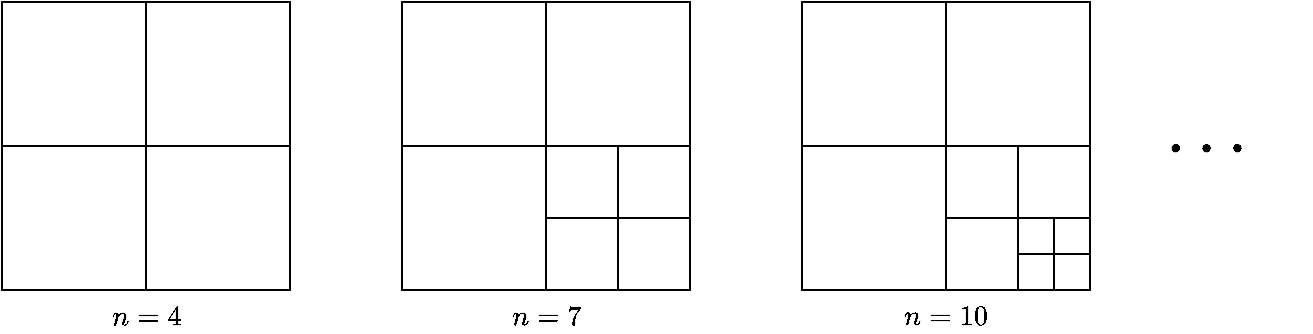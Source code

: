 <mxfile version="28.2.5">
  <diagram name="Page-1" id="5SKAm97IUk-dDTujLmm5">
    <mxGraphModel dx="1042" dy="674" grid="1" gridSize="10" guides="1" tooltips="1" connect="1" arrows="1" fold="1" page="1" pageScale="1" pageWidth="850" pageHeight="1100" math="1" shadow="0">
      <root>
        <mxCell id="0" />
        <mxCell id="1" parent="0" />
        <mxCell id="xh8xWR9HqtXgIoL8D_X5-12" value="\(n=4\)" style="whiteSpace=wrap;html=1;aspect=fixed;verticalAlign=top;labelPosition=center;verticalLabelPosition=bottom;align=center;fillColor=none;" parent="1" vertex="1">
          <mxGeometry x="130" y="252" width="144" height="144" as="geometry" />
        </mxCell>
        <mxCell id="32SLlUpQdxrGUWhNNxCO-5" value="" style="whiteSpace=wrap;html=1;aspect=fixed;verticalAlign=top;labelPosition=center;verticalLabelPosition=bottom;align=center;fillColor=none;" parent="1" vertex="1">
          <mxGeometry x="130" y="252" width="72" height="72" as="geometry" />
        </mxCell>
        <mxCell id="xh8xWR9HqtXgIoL8D_X5-5" value="" style="whiteSpace=wrap;html=1;aspect=fixed;verticalAlign=top;labelPosition=center;verticalLabelPosition=bottom;align=center;fillColor=none;" parent="1" vertex="1">
          <mxGeometry x="202" y="252" width="72" height="72" as="geometry" />
        </mxCell>
        <mxCell id="xh8xWR9HqtXgIoL8D_X5-6" value="" style="whiteSpace=wrap;html=1;aspect=fixed;verticalAlign=top;labelPosition=center;verticalLabelPosition=bottom;align=center;fillColor=none;" parent="1" vertex="1">
          <mxGeometry x="130" y="324" width="72" height="72" as="geometry" />
        </mxCell>
        <mxCell id="xh8xWR9HqtXgIoL8D_X5-13" value="\(n=7\)" style="whiteSpace=wrap;html=1;aspect=fixed;labelPosition=center;verticalLabelPosition=bottom;align=center;verticalAlign=top;fillColor=none;" parent="1" vertex="1">
          <mxGeometry x="330" y="252" width="144" height="144" as="geometry" />
        </mxCell>
        <mxCell id="xh8xWR9HqtXgIoL8D_X5-14" value="" style="whiteSpace=wrap;html=1;aspect=fixed;verticalAlign=top;labelPosition=center;verticalLabelPosition=bottom;align=center;fillColor=none;" parent="1" vertex="1">
          <mxGeometry x="330" y="252" width="72" height="72" as="geometry" />
        </mxCell>
        <mxCell id="xh8xWR9HqtXgIoL8D_X5-15" value="" style="whiteSpace=wrap;html=1;aspect=fixed;verticalAlign=top;labelPosition=center;verticalLabelPosition=bottom;align=center;fillColor=none;" parent="1" vertex="1">
          <mxGeometry x="402" y="252" width="72" height="72" as="geometry" />
        </mxCell>
        <mxCell id="xh8xWR9HqtXgIoL8D_X5-16" value="" style="whiteSpace=wrap;html=1;aspect=fixed;verticalAlign=top;labelPosition=center;verticalLabelPosition=bottom;align=center;fillColor=none;" parent="1" vertex="1">
          <mxGeometry x="330" y="324" width="72" height="72" as="geometry" />
        </mxCell>
        <mxCell id="xh8xWR9HqtXgIoL8D_X5-17" value="" style="whiteSpace=wrap;html=1;aspect=fixed;verticalAlign=top;labelPosition=center;verticalLabelPosition=bottom;align=center;fillColor=none;" parent="1" vertex="1">
          <mxGeometry x="402" y="324" width="36" height="36" as="geometry" />
        </mxCell>
        <mxCell id="xh8xWR9HqtXgIoL8D_X5-18" value="" style="whiteSpace=wrap;html=1;aspect=fixed;verticalAlign=top;labelPosition=center;verticalLabelPosition=bottom;align=center;fillColor=none;" parent="1" vertex="1">
          <mxGeometry x="438" y="324" width="36" height="36" as="geometry" />
        </mxCell>
        <mxCell id="xh8xWR9HqtXgIoL8D_X5-19" value="" style="whiteSpace=wrap;html=1;aspect=fixed;verticalAlign=top;labelPosition=center;verticalLabelPosition=bottom;align=center;fillColor=none;" parent="1" vertex="1">
          <mxGeometry x="402" y="360" width="36" height="36" as="geometry" />
        </mxCell>
        <mxCell id="xh8xWR9HqtXgIoL8D_X5-20" value="\(n=10\)" style="whiteSpace=wrap;html=1;aspect=fixed;labelPosition=center;verticalLabelPosition=bottom;align=center;verticalAlign=top;fillColor=none;" parent="1" vertex="1">
          <mxGeometry x="530" y="252" width="144" height="144" as="geometry" />
        </mxCell>
        <mxCell id="xh8xWR9HqtXgIoL8D_X5-21" value="" style="whiteSpace=wrap;html=1;aspect=fixed;verticalAlign=top;labelPosition=center;verticalLabelPosition=bottom;align=center;fillColor=none;" parent="1" vertex="1">
          <mxGeometry x="530" y="252" width="72" height="72" as="geometry" />
        </mxCell>
        <mxCell id="xh8xWR9HqtXgIoL8D_X5-22" value="" style="whiteSpace=wrap;html=1;aspect=fixed;verticalAlign=top;labelPosition=center;verticalLabelPosition=bottom;align=center;fillColor=none;" parent="1" vertex="1">
          <mxGeometry x="602" y="252" width="72" height="72" as="geometry" />
        </mxCell>
        <mxCell id="xh8xWR9HqtXgIoL8D_X5-23" value="" style="whiteSpace=wrap;html=1;aspect=fixed;verticalAlign=top;labelPosition=center;verticalLabelPosition=bottom;align=center;fillColor=none;" parent="1" vertex="1">
          <mxGeometry x="530" y="324" width="72" height="72" as="geometry" />
        </mxCell>
        <mxCell id="xh8xWR9HqtXgIoL8D_X5-24" value="" style="whiteSpace=wrap;html=1;aspect=fixed;verticalAlign=top;labelPosition=center;verticalLabelPosition=bottom;align=center;fillColor=none;" parent="1" vertex="1">
          <mxGeometry x="602" y="324" width="36" height="36" as="geometry" />
        </mxCell>
        <mxCell id="xh8xWR9HqtXgIoL8D_X5-25" value="" style="whiteSpace=wrap;html=1;aspect=fixed;verticalAlign=top;labelPosition=center;verticalLabelPosition=bottom;align=center;fillColor=none;" parent="1" vertex="1">
          <mxGeometry x="638" y="324" width="36" height="36" as="geometry" />
        </mxCell>
        <mxCell id="xh8xWR9HqtXgIoL8D_X5-26" value="" style="whiteSpace=wrap;html=1;aspect=fixed;verticalAlign=top;labelPosition=center;verticalLabelPosition=bottom;align=center;fillColor=none;" parent="1" vertex="1">
          <mxGeometry x="602" y="360" width="36" height="36" as="geometry" />
        </mxCell>
        <mxCell id="xh8xWR9HqtXgIoL8D_X5-27" value="" style="whiteSpace=wrap;html=1;aspect=fixed;verticalAlign=top;labelPosition=center;verticalLabelPosition=bottom;align=center;fillColor=none;" parent="1" vertex="1">
          <mxGeometry x="638" y="360" width="18" height="18" as="geometry" />
        </mxCell>
        <mxCell id="xh8xWR9HqtXgIoL8D_X5-28" value="" style="whiteSpace=wrap;html=1;aspect=fixed;verticalAlign=top;labelPosition=center;verticalLabelPosition=bottom;align=center;fillColor=none;" parent="1" vertex="1">
          <mxGeometry x="656" y="360" width="18" height="18" as="geometry" />
        </mxCell>
        <mxCell id="xh8xWR9HqtXgIoL8D_X5-29" value="" style="whiteSpace=wrap;html=1;aspect=fixed;verticalAlign=top;labelPosition=center;verticalLabelPosition=bottom;align=center;fillColor=none;" parent="1" vertex="1">
          <mxGeometry x="638" y="378" width="18" height="18" as="geometry" />
        </mxCell>
        <mxCell id="xh8xWR9HqtXgIoL8D_X5-31" value="&lt;span style=&quot;font-size: 29px; text-wrap-mode: nowrap;&quot;&gt;\(\cdots\)&lt;/span&gt;" style="rounded=0;whiteSpace=wrap;html=1;fillColor=none;strokeColor=none;" parent="1" vertex="1">
          <mxGeometry x="710" y="309" width="44" height="30" as="geometry" />
        </mxCell>
      </root>
    </mxGraphModel>
  </diagram>
</mxfile>
